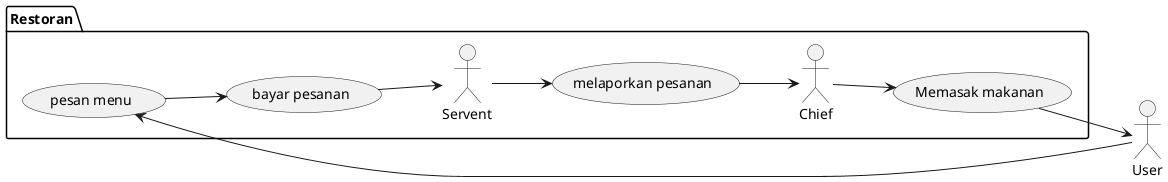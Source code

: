 @startuml pert2
left to right direction

actor User as user

package Restoran{
    actor Servent as serv
    actor Chief as chief 
}

package Restoran{
    usecase "pesan menu" as U1
    usecase "bayar pesanan" as U2
    usecase "melaporkan pesanan" as U3
    usecase "Memasak makanan" as U4
}

user --> U1
U1 --> U2
U2 --> serv
serv --> U3
U3 --> chief
chief --> U4
U4 --> user

@enduml